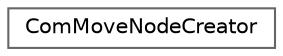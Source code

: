 digraph "クラス階層図"
{
 // LATEX_PDF_SIZE
  bgcolor="transparent";
  edge [fontname=Helvetica,fontsize=10,labelfontname=Helvetica,labelfontsize=10];
  node [fontname=Helvetica,fontsize=10,shape=box,height=0.2,width=0.4];
  rankdir="LR";
  Node0 [id="Node000000",label="ComMoveNodeCreator",height=0.2,width=0.4,color="grey40", fillcolor="white", style="filled",URL="$class_com_move_node_creator.html",tooltip=" "];
}
